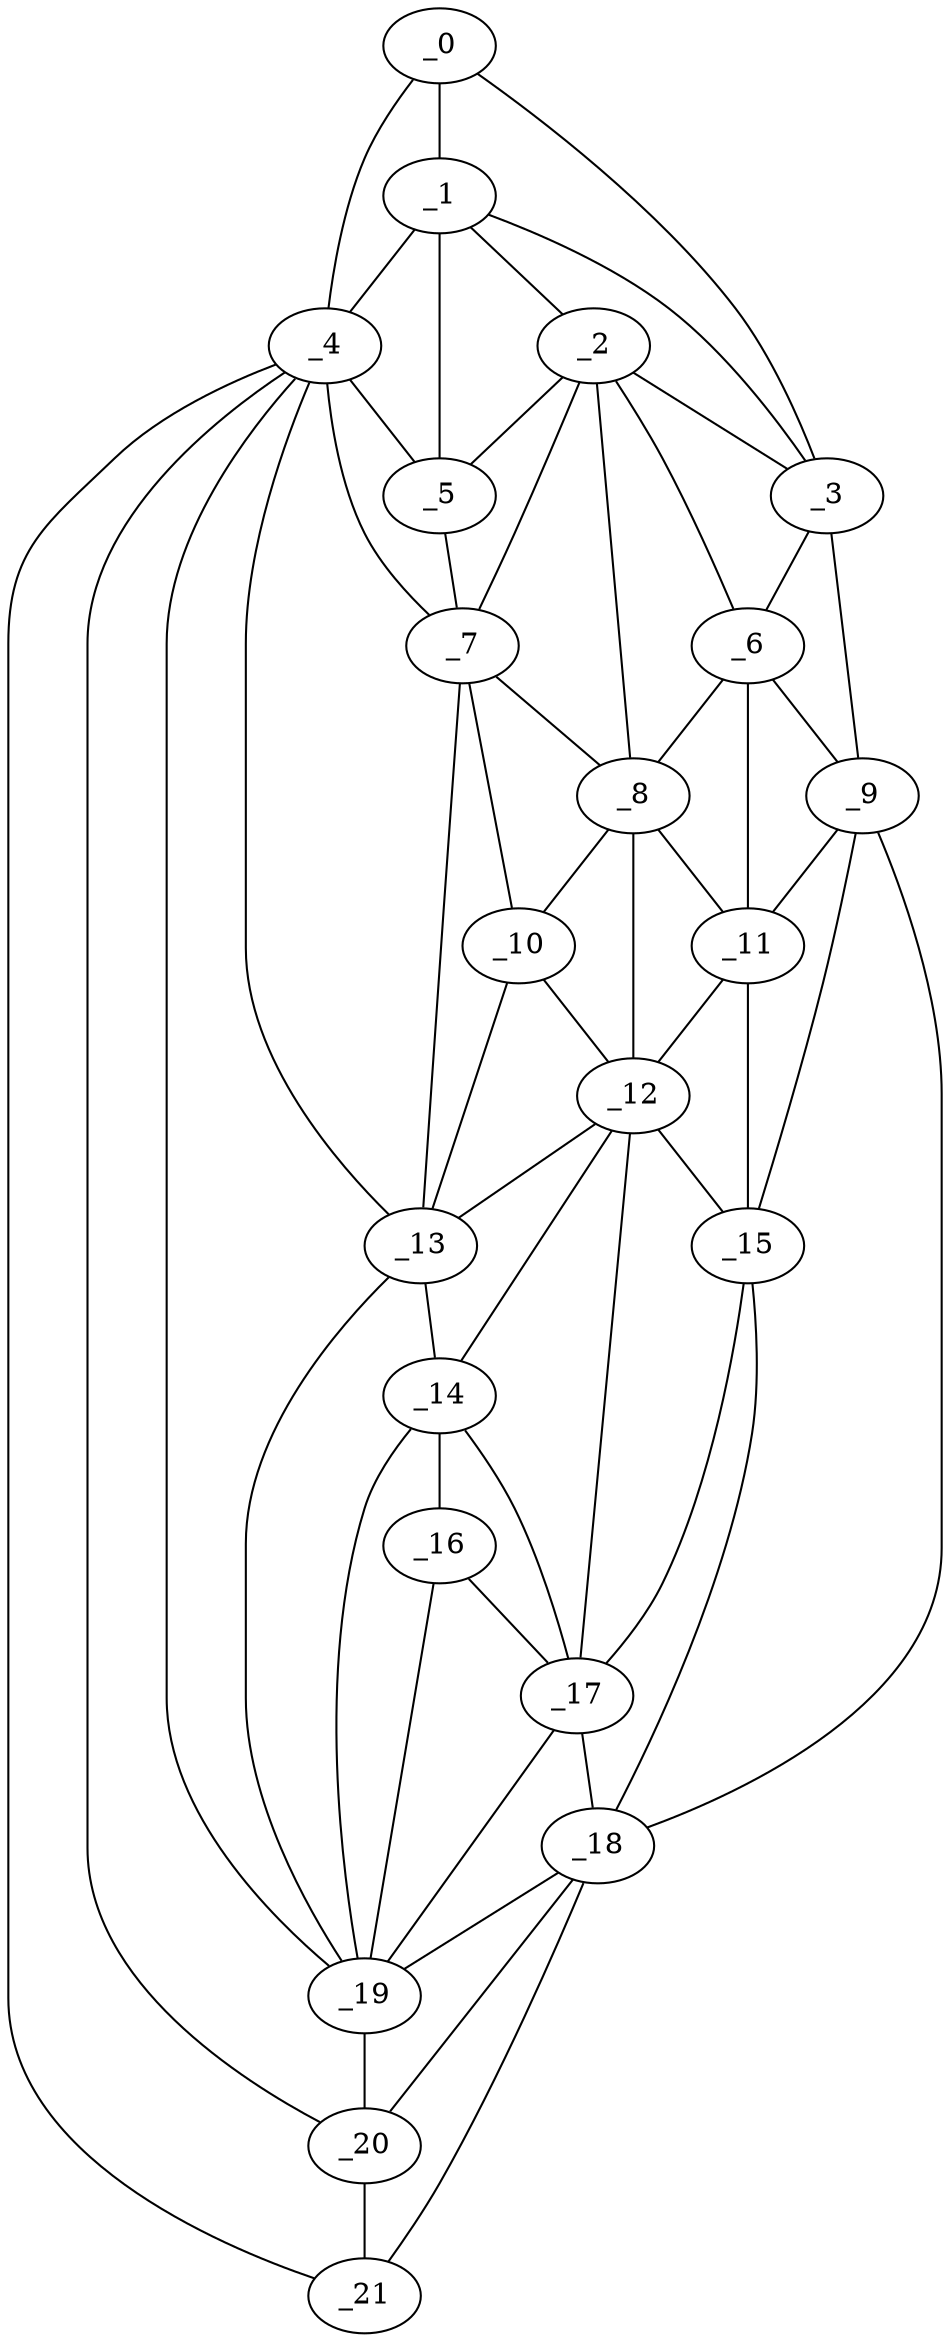 graph "obj18__330.gxl" {
	_0	 [x=14,
		y=20];
	_1	 [x=28,
		y=35];
	_0 -- _1	 [valence=1];
	_3	 [x=61,
		y=93];
	_0 -- _3	 [valence=1];
	_4	 [x=62,
		y=16];
	_0 -- _4	 [valence=1];
	_2	 [x=60,
		y=76];
	_1 -- _2	 [valence=2];
	_1 -- _3	 [valence=2];
	_1 -- _4	 [valence=2];
	_5	 [x=62,
		y=67];
	_1 -- _5	 [valence=2];
	_2 -- _3	 [valence=1];
	_2 -- _5	 [valence=1];
	_6	 [x=67,
		y=92];
	_2 -- _6	 [valence=1];
	_7	 [x=70,
		y=67];
	_2 -- _7	 [valence=1];
	_8	 [x=72,
		y=77];
	_2 -- _8	 [valence=2];
	_3 -- _6	 [valence=2];
	_9	 [x=73,
		y=105];
	_3 -- _9	 [valence=1];
	_4 -- _5	 [valence=1];
	_4 -- _7	 [valence=1];
	_13	 [x=83,
		y=69];
	_4 -- _13	 [valence=2];
	_19	 [x=110,
		y=51];
	_4 -- _19	 [valence=2];
	_20	 [x=116,
		y=27];
	_4 -- _20	 [valence=1];
	_21	 [x=118,
		y=17];
	_4 -- _21	 [valence=1];
	_5 -- _7	 [valence=2];
	_6 -- _8	 [valence=1];
	_6 -- _9	 [valence=1];
	_11	 [x=81,
		y=84];
	_6 -- _11	 [valence=2];
	_7 -- _8	 [valence=2];
	_10	 [x=79,
		y=72];
	_7 -- _10	 [valence=2];
	_7 -- _13	 [valence=2];
	_8 -- _10	 [valence=2];
	_8 -- _11	 [valence=2];
	_12	 [x=82,
		y=77];
	_8 -- _12	 [valence=1];
	_9 -- _11	 [valence=2];
	_15	 [x=94,
		y=90];
	_9 -- _15	 [valence=2];
	_18	 [x=103,
		y=114];
	_9 -- _18	 [valence=1];
	_10 -- _12	 [valence=2];
	_10 -- _13	 [valence=2];
	_11 -- _12	 [valence=1];
	_11 -- _15	 [valence=2];
	_12 -- _13	 [valence=2];
	_14	 [x=93,
		y=68];
	_12 -- _14	 [valence=1];
	_12 -- _15	 [valence=2];
	_17	 [x=101,
		y=85];
	_12 -- _17	 [valence=2];
	_13 -- _14	 [valence=2];
	_13 -- _19	 [valence=2];
	_16	 [x=100,
		y=71];
	_14 -- _16	 [valence=2];
	_14 -- _17	 [valence=2];
	_14 -- _19	 [valence=2];
	_15 -- _17	 [valence=2];
	_15 -- _18	 [valence=1];
	_16 -- _17	 [valence=1];
	_16 -- _19	 [valence=2];
	_17 -- _18	 [valence=2];
	_17 -- _19	 [valence=1];
	_18 -- _19	 [valence=2];
	_18 -- _20	 [valence=1];
	_18 -- _21	 [valence=1];
	_19 -- _20	 [valence=2];
	_20 -- _21	 [valence=2];
}
